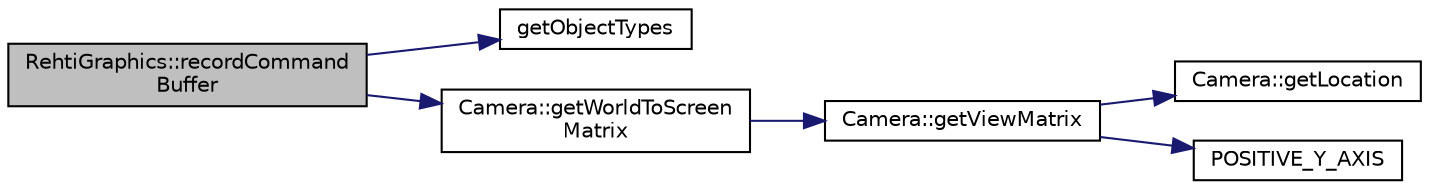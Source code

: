 digraph "RehtiGraphics::recordCommandBuffer"
{
 // LATEX_PDF_SIZE
  edge [fontname="Helvetica",fontsize="10",labelfontname="Helvetica",labelfontsize="10"];
  node [fontname="Helvetica",fontsize="10",shape=record];
  rankdir="LR";
  Node1 [label="RehtiGraphics::recordCommand\lBuffer",height=0.2,width=0.4,color="black", fillcolor="grey75", style="filled", fontcolor="black",tooltip="Records the command buffer."];
  Node1 -> Node2 [color="midnightblue",fontsize="10",style="solid",fontname="Helvetica"];
  Node2 [label="getObjectTypes",height=0.2,width=0.4,color="black", fillcolor="white", style="filled",URL="$BasicTypes_8hpp.html#ad436010e95d51ba6cac7b17355b1f26b",tooltip=" "];
  Node1 -> Node3 [color="midnightblue",fontsize="10",style="solid",fontname="Helvetica"];
  Node3 [label="Camera::getWorldToScreen\lMatrix",height=0.2,width=0.4,color="black", fillcolor="white", style="filled",URL="$classCamera.html#a1d263c318c088257b74934d93b9e3a78",tooltip="Returns the world to screen matrix."];
  Node3 -> Node4 [color="midnightblue",fontsize="10",style="solid",fontname="Helvetica"];
  Node4 [label="Camera::getViewMatrix",height=0.2,width=0.4,color="black", fillcolor="white", style="filled",URL="$classCamera.html#a2f90e661a78172675ca06ea69667b531",tooltip="Returns the view matrix of the camera, which is the inverse of the model matrix of the camera...."];
  Node4 -> Node5 [color="midnightblue",fontsize="10",style="solid",fontname="Helvetica"];
  Node5 [label="Camera::getLocation",height=0.2,width=0.4,color="black", fillcolor="white", style="filled",URL="$classCamera.html#aa5786f7090ec3569fa729f10a2e64ce1",tooltip="Returns the location of the camera."];
  Node4 -> Node6 [color="midnightblue",fontsize="10",style="solid",fontname="Helvetica"];
  Node6 [label="POSITIVE_Y_AXIS",height=0.2,width=0.4,color="black", fillcolor="white", style="filled",URL="$Camera_8hpp.html#ab03bb87e5fba3bc2067ea684738a2748",tooltip=" "];
}
